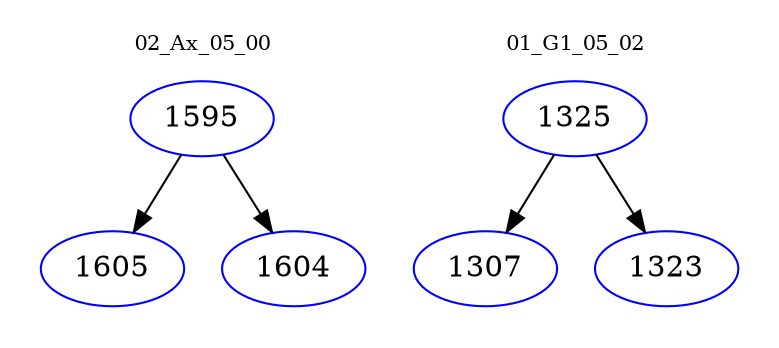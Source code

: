 digraph{
subgraph cluster_0 {
color = white
label = "02_Ax_05_00";
fontsize=10;
T0_1595 [label="1595", color="blue"]
T0_1595 -> T0_1605 [color="black"]
T0_1605 [label="1605", color="blue"]
T0_1595 -> T0_1604 [color="black"]
T0_1604 [label="1604", color="blue"]
}
subgraph cluster_1 {
color = white
label = "01_G1_05_02";
fontsize=10;
T1_1325 [label="1325", color="blue"]
T1_1325 -> T1_1307 [color="black"]
T1_1307 [label="1307", color="blue"]
T1_1325 -> T1_1323 [color="black"]
T1_1323 [label="1323", color="blue"]
}
}
